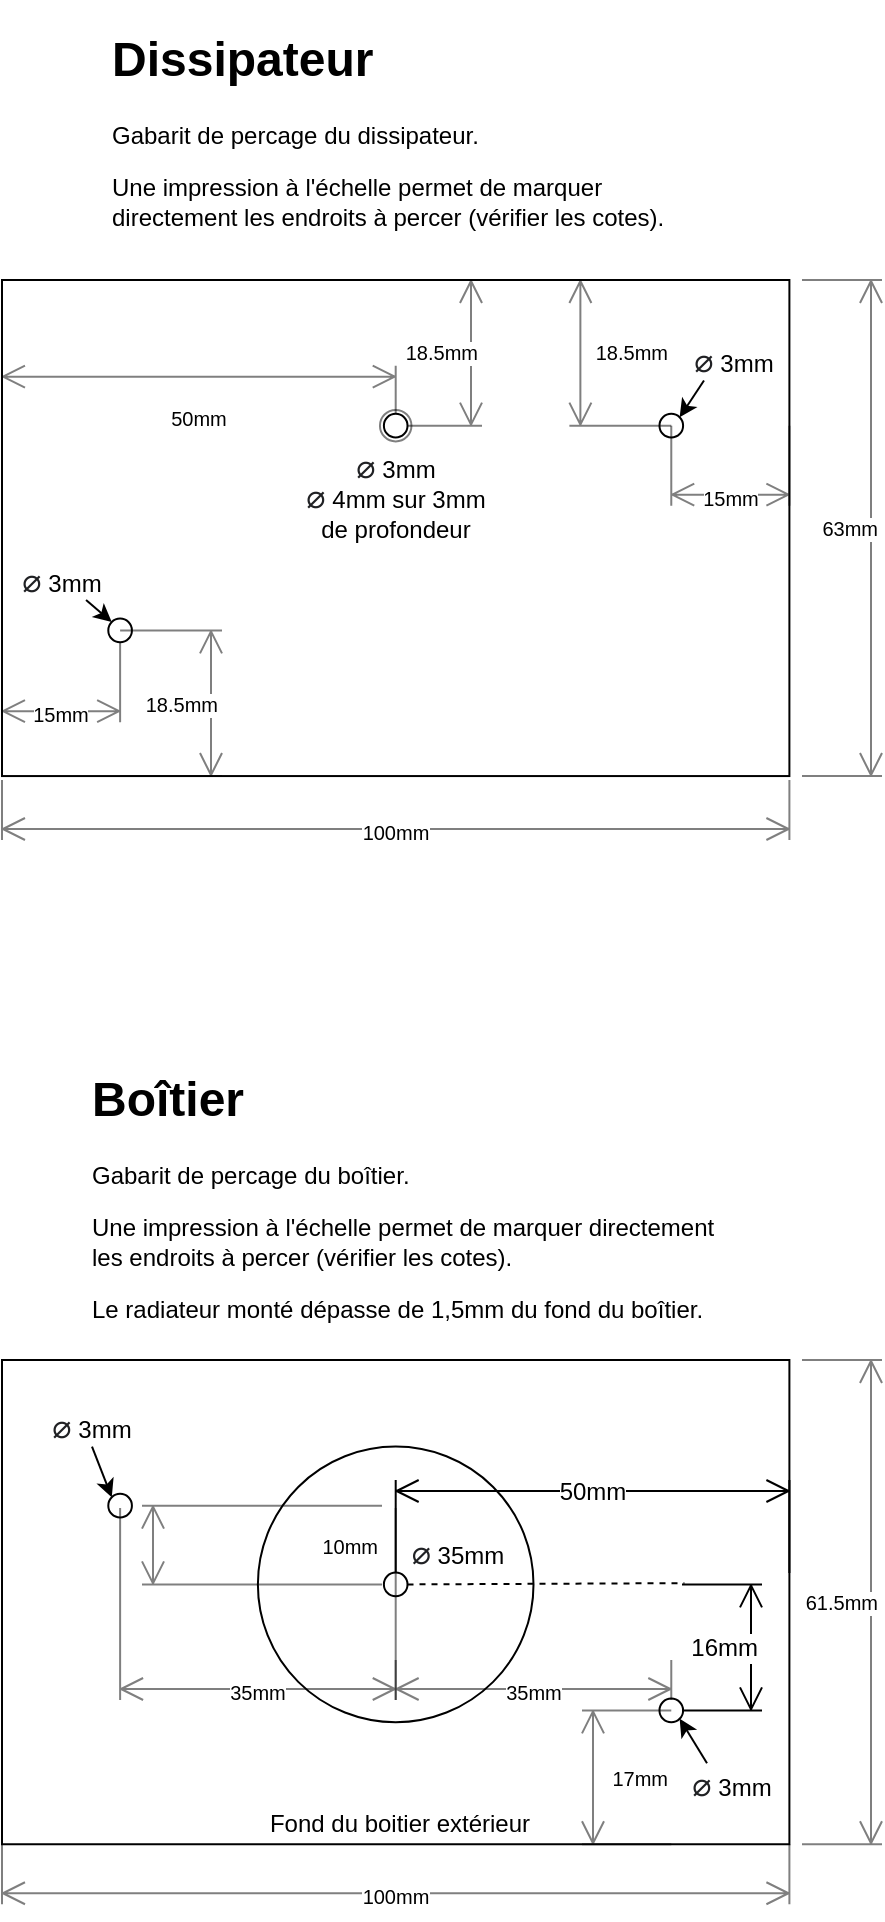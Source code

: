 <mxfile version="20.7.4" type="device"><diagram id="xNe-ogG1WgllEBJfk30h" name="Page-1"><mxGraphModel dx="574" dy="386" grid="1" gridSize="10" guides="1" tooltips="1" connect="1" arrows="1" fold="1" page="1" pageScale="1" pageWidth="827" pageHeight="1169" math="0" shadow="0"><root><mxCell id="0"/><mxCell id="1" parent="0"/><mxCell id="tPSxnPCLNGIQVh9I8IFJ-1" value="" style="group" vertex="1" connectable="0" parent="1"><mxGeometry x="170" y="200" width="440" height="280" as="geometry"/></mxCell><mxCell id="bK37rWSU9gxIQJ1aYP31-6" value="" style="group" parent="tPSxnPCLNGIQVh9I8IFJ-1" vertex="1" connectable="0"><mxGeometry width="393.705" height="248.031" as="geometry"/></mxCell><mxCell id="bK37rWSU9gxIQJ1aYP31-2" value="" style="rounded=0;whiteSpace=wrap;html=1;" parent="bK37rWSU9gxIQJ1aYP31-6" vertex="1"><mxGeometry width="393.7" height="248.031" as="geometry"/></mxCell><mxCell id="bK37rWSU9gxIQJ1aYP31-4" value="" style="ellipse;whiteSpace=wrap;html=1;aspect=fixed;" parent="bK37rWSU9gxIQJ1aYP31-6" vertex="1"><mxGeometry x="328.739" y="66.929" width="11.811" height="11.81" as="geometry"/></mxCell><mxCell id="bK37rWSU9gxIQJ1aYP31-5" value="" style="ellipse;whiteSpace=wrap;html=1;aspect=fixed;" parent="bK37rWSU9gxIQJ1aYP31-6" vertex="1"><mxGeometry x="53.149" y="169.291" width="11.811" height="11.81" as="geometry"/></mxCell><mxCell id="bK37rWSU9gxIQJ1aYP31-8" value="" style="ellipse;whiteSpace=wrap;html=1;aspect=fixed;opacity=50;" parent="bK37rWSU9gxIQJ1aYP31-6" vertex="1"><mxGeometry x="188.976" y="64.96" width="15.75" height="15.748" as="geometry"/></mxCell><mxCell id="bK37rWSU9gxIQJ1aYP31-10" value="&lt;span style=&quot;color: rgb(32, 33, 36); font-family: arial, sans-serif; font-size: 16px; text-align: left; background-color: rgb(255, 255, 255);&quot;&gt;⌀&lt;/span&gt;&amp;nbsp;3mm" style="text;html=1;strokeColor=none;fillColor=none;align=center;verticalAlign=middle;whiteSpace=wrap;rounded=0;opacity=50;" parent="bK37rWSU9gxIQJ1aYP31-6" vertex="1"><mxGeometry x="4.53" y="140" width="50" height="20" as="geometry"/></mxCell><mxCell id="bK37rWSU9gxIQJ1aYP31-11" value="&lt;span style=&quot;color: rgb(32, 33, 36); font-family: arial, sans-serif; font-size: 16px; text-align: left; background-color: rgb(255, 255, 255);&quot;&gt;⌀&lt;/span&gt;&amp;nbsp;3mm" style="text;html=1;strokeColor=none;fillColor=none;align=center;verticalAlign=middle;whiteSpace=wrap;rounded=0;opacity=50;" parent="bK37rWSU9gxIQJ1aYP31-6" vertex="1"><mxGeometry x="340.55" y="30" width="50" height="20" as="geometry"/></mxCell><mxCell id="bK37rWSU9gxIQJ1aYP31-14" value="&lt;span style=&quot;color: rgb(32, 33, 36); font-family: arial, sans-serif; font-size: 16px; text-align: left; background-color: rgb(255, 255, 255);&quot;&gt;⌀&lt;/span&gt;&amp;nbsp;3mm" style="text;html=1;strokeColor=none;fillColor=none;align=center;verticalAlign=middle;whiteSpace=wrap;rounded=0;opacity=50;" parent="bK37rWSU9gxIQJ1aYP31-6" vertex="1"><mxGeometry x="171.85" y="82.83" width="50" height="20" as="geometry"/></mxCell><mxCell id="bK37rWSU9gxIQJ1aYP31-16" value="&lt;span style=&quot;color: rgb(32, 33, 36); font-family: arial, sans-serif; font-size: 16px; text-align: left; background-color: rgb(255, 255, 255);&quot;&gt;⌀&lt;/span&gt;&amp;nbsp;4mm sur 3mm de profondeur" style="text;html=1;strokeColor=none;fillColor=none;align=center;verticalAlign=middle;whiteSpace=wrap;rounded=0;opacity=50;" parent="bK37rWSU9gxIQJ1aYP31-6" vertex="1"><mxGeometry x="146.85" y="100" width="100" height="30" as="geometry"/></mxCell><mxCell id="bK37rWSU9gxIQJ1aYP31-20" value="" style="endArrow=none;dashed=1;html=1;rounded=0;fontSize=10;" parent="bK37rWSU9gxIQJ1aYP31-6" target="bK37rWSU9gxIQJ1aYP31-2" edge="1"><mxGeometry width="50" height="50" relative="1" as="geometry"><mxPoint y="100" as="sourcePoint"/><mxPoint x="220" y="80" as="targetPoint"/></mxGeometry></mxCell><mxCell id="bK37rWSU9gxIQJ1aYP31-23" value="15mm" style="shape=dimension;whiteSpace=wrap;html=1;align=center;points=[];verticalAlign=bottom;spacingBottom=-5;labelBackgroundColor=#ffffff;fontSize=10;opacity=50;" parent="bK37rWSU9gxIQJ1aYP31-6" vertex="1"><mxGeometry y="181.1" width="59.055" height="40" as="geometry"/></mxCell><mxCell id="bK37rWSU9gxIQJ1aYP31-24" value="15mm" style="shape=dimension;whiteSpace=wrap;html=1;align=center;points=[];verticalAlign=bottom;spacingBottom=-5;labelBackgroundColor=#ffffff;fontSize=10;opacity=50;" parent="bK37rWSU9gxIQJ1aYP31-6" vertex="1"><mxGeometry x="334.64" y="72.83" width="59.055" height="40" as="geometry"/></mxCell><mxCell id="bK37rWSU9gxIQJ1aYP31-25" value="50mm" style="shape=dimension;whiteSpace=wrap;html=1;align=center;points=[];verticalAlign=bottom;spacingBottom=-5;labelBackgroundColor=#ffffff;fontSize=10;opacity=50;direction=west;" parent="bK37rWSU9gxIQJ1aYP31-6" vertex="1"><mxGeometry y="42.83" width="196.85" height="30" as="geometry"/></mxCell><mxCell id="bK37rWSU9gxIQJ1aYP31-26" value="18.5mm" style="shape=dimension;direction=north;whiteSpace=wrap;html=1;align=right;points=[];verticalAlign=middle;labelBackgroundColor=#ffffff;fontSize=10;opacity=50;" parent="bK37rWSU9gxIQJ1aYP31-6" vertex="1"><mxGeometry x="59.05" y="175.2" width="50.95" height="72.83" as="geometry"/></mxCell><mxCell id="bK37rWSU9gxIQJ1aYP31-27" value="18.5mm" style="shape=dimension;direction=south;whiteSpace=wrap;html=1;align=right;points=[];verticalAlign=middle;labelBackgroundColor=#ffffff;fontSize=10;opacity=50;" parent="bK37rWSU9gxIQJ1aYP31-6" vertex="1"><mxGeometry x="283.69" width="50.95" height="72.83" as="geometry"/></mxCell><mxCell id="bK37rWSU9gxIQJ1aYP31-28" value="18.5mm" style="shape=dimension;direction=north;whiteSpace=wrap;html=1;align=right;points=[];verticalAlign=middle;labelBackgroundColor=#ffffff;fontSize=10;opacity=50;" parent="bK37rWSU9gxIQJ1aYP31-6" vertex="1"><mxGeometry x="196.85" width="43.15" height="72.83" as="geometry"/></mxCell><mxCell id="bK37rWSU9gxIQJ1aYP31-29" value="" style="endArrow=classic;html=1;rounded=0;fontSize=10;exitX=0.209;exitY=1.011;exitDx=0;exitDy=0;exitPerimeter=0;entryX=1;entryY=0;entryDx=0;entryDy=0;" parent="bK37rWSU9gxIQJ1aYP31-6" source="bK37rWSU9gxIQJ1aYP31-11" target="bK37rWSU9gxIQJ1aYP31-4" edge="1"><mxGeometry width="50" height="50" relative="1" as="geometry"><mxPoint x="150" y="170" as="sourcePoint"/><mxPoint x="200" y="120" as="targetPoint"/></mxGeometry></mxCell><mxCell id="bK37rWSU9gxIQJ1aYP31-30" value="" style="endArrow=classic;html=1;rounded=0;fontSize=10;exitX=0.75;exitY=1;exitDx=0;exitDy=0;entryX=0;entryY=0;entryDx=0;entryDy=0;" parent="bK37rWSU9gxIQJ1aYP31-6" source="bK37rWSU9gxIQJ1aYP31-10" target="bK37rWSU9gxIQJ1aYP31-5" edge="1"><mxGeometry width="50" height="50" relative="1" as="geometry"><mxPoint x="361" y="60.22" as="sourcePoint"/><mxPoint x="348.821" y="78.658" as="targetPoint"/></mxGeometry></mxCell><mxCell id="bK37rWSU9gxIQJ1aYP31-3" value="" style="ellipse;whiteSpace=wrap;html=1;aspect=fixed;" parent="bK37rWSU9gxIQJ1aYP31-6" vertex="1"><mxGeometry x="190.945" y="66.929" width="11.811" height="11.81" as="geometry"/></mxCell><mxCell id="bK37rWSU9gxIQJ1aYP31-34" value="100mm" style="shape=dimension;whiteSpace=wrap;html=1;align=center;points=[];verticalAlign=bottom;spacingBottom=-5;labelBackgroundColor=#ffffff;fontSize=10;opacity=50;" parent="tPSxnPCLNGIQVh9I8IFJ-1" vertex="1"><mxGeometry y="250" width="393.7" height="30" as="geometry"/></mxCell><mxCell id="bK37rWSU9gxIQJ1aYP31-35" value="63mm" style="shape=dimension;direction=north;whiteSpace=wrap;html=1;align=right;points=[];verticalAlign=middle;labelBackgroundColor=#ffffff;fontSize=10;opacity=50;" parent="tPSxnPCLNGIQVh9I8IFJ-1" vertex="1"><mxGeometry x="400" width="40" height="248.031" as="geometry"/></mxCell><mxCell id="tPSxnPCLNGIQVh9I8IFJ-2" value="&lt;h1&gt;Dissipateur&lt;/h1&gt;&lt;p&gt;Gabarit de percage du dissipateur.&lt;/p&gt;&lt;p&gt;Une impression à l'échelle permet de marquer directement les endroits à percer (vérifier les cotes).&lt;/p&gt;" style="text;html=1;strokeColor=none;fillColor=none;spacing=5;spacingTop=-20;whiteSpace=wrap;overflow=hidden;rounded=0;" vertex="1" parent="1"><mxGeometry x="220" y="70" width="300" height="120" as="geometry"/></mxCell><mxCell id="tPSxnPCLNGIQVh9I8IFJ-3" value="" style="group" vertex="1" connectable="0" parent="1"><mxGeometry x="170" y="740" width="440" height="280" as="geometry"/></mxCell><mxCell id="tPSxnPCLNGIQVh9I8IFJ-24" value="100mm" style="shape=dimension;whiteSpace=wrap;html=1;align=center;points=[];verticalAlign=bottom;spacingBottom=-5;labelBackgroundColor=#ffffff;fontSize=10;opacity=50;" vertex="1" parent="tPSxnPCLNGIQVh9I8IFJ-3"><mxGeometry y="242.13" width="393.7" height="30" as="geometry"/></mxCell><mxCell id="tPSxnPCLNGIQVh9I8IFJ-25" value="61.5mm" style="shape=dimension;direction=north;whiteSpace=wrap;html=1;align=right;points=[];verticalAlign=middle;labelBackgroundColor=#ffffff;fontSize=10;opacity=50;" vertex="1" parent="tPSxnPCLNGIQVh9I8IFJ-3"><mxGeometry x="400" width="40" height="242.125" as="geometry"/></mxCell><mxCell id="tPSxnPCLNGIQVh9I8IFJ-4" value="" style="group" vertex="1" connectable="0" parent="tPSxnPCLNGIQVh9I8IFJ-3"><mxGeometry width="393.705" height="251.1" as="geometry"/></mxCell><mxCell id="tPSxnPCLNGIQVh9I8IFJ-5" value="" style="rounded=0;whiteSpace=wrap;html=1;" vertex="1" parent="tPSxnPCLNGIQVh9I8IFJ-4"><mxGeometry width="393.7" height="242.125" as="geometry"/></mxCell><mxCell id="tPSxnPCLNGIQVh9I8IFJ-6" value="" style="ellipse;whiteSpace=wrap;html=1;aspect=fixed;" vertex="1" parent="tPSxnPCLNGIQVh9I8IFJ-4"><mxGeometry x="53.149" y="66.929" width="11.811" height="11.81" as="geometry"/></mxCell><mxCell id="tPSxnPCLNGIQVh9I8IFJ-7" value="" style="ellipse;whiteSpace=wrap;html=1;aspect=fixed;" vertex="1" parent="tPSxnPCLNGIQVh9I8IFJ-4"><mxGeometry x="328.739" y="169.291" width="11.811" height="11.81" as="geometry"/></mxCell><mxCell id="tPSxnPCLNGIQVh9I8IFJ-8" value="" style="ellipse;whiteSpace=wrap;html=1;aspect=fixed;" vertex="1" parent="tPSxnPCLNGIQVh9I8IFJ-4"><mxGeometry x="127.946" y="43.307" width="137.81" height="137.795" as="geometry"/></mxCell><mxCell id="tPSxnPCLNGIQVh9I8IFJ-9" value="&lt;span style=&quot;color: rgb(32, 33, 36); font-family: arial, sans-serif; font-size: 16px; text-align: left; background-color: rgb(255, 255, 255);&quot;&gt;⌀&lt;/span&gt;&amp;nbsp;3mm" style="text;html=1;strokeColor=none;fillColor=none;align=center;verticalAlign=middle;whiteSpace=wrap;rounded=0;opacity=50;" vertex="1" parent="tPSxnPCLNGIQVh9I8IFJ-4"><mxGeometry x="340" y="201.62" width="50" height="20" as="geometry"/></mxCell><mxCell id="tPSxnPCLNGIQVh9I8IFJ-10" value="&lt;span style=&quot;color: rgb(32, 33, 36); font-family: arial, sans-serif; font-size: 16px; text-align: left; background-color: rgb(255, 255, 255);&quot;&gt;⌀&lt;/span&gt;&amp;nbsp;3mm" style="text;html=1;strokeColor=none;fillColor=none;align=center;verticalAlign=middle;whiteSpace=wrap;rounded=0;opacity=50;" vertex="1" parent="tPSxnPCLNGIQVh9I8IFJ-4"><mxGeometry x="20.0" y="23.31" width="50" height="20" as="geometry"/></mxCell><mxCell id="tPSxnPCLNGIQVh9I8IFJ-11" value="&lt;span style=&quot;color: rgb(32, 33, 36); font-family: arial, sans-serif; font-size: 16px; text-align: left; background-color: rgb(255, 255, 255);&quot;&gt;⌀&lt;/span&gt;&amp;nbsp;35mm" style="text;html=1;strokeColor=none;fillColor=none;align=center;verticalAlign=middle;whiteSpace=wrap;rounded=0;opacity=50;" vertex="1" parent="tPSxnPCLNGIQVh9I8IFJ-4"><mxGeometry x="202.76" y="86.3" width="50" height="20" as="geometry"/></mxCell><mxCell id="tPSxnPCLNGIQVh9I8IFJ-13" value="" style="endArrow=none;dashed=1;html=1;rounded=0;fontSize=10;" edge="1" parent="tPSxnPCLNGIQVh9I8IFJ-4" target="tPSxnPCLNGIQVh9I8IFJ-5"><mxGeometry width="50" height="50" relative="1" as="geometry"><mxPoint y="100" as="sourcePoint"/><mxPoint x="220" y="80" as="targetPoint"/></mxGeometry></mxCell><mxCell id="tPSxnPCLNGIQVh9I8IFJ-18" value="10mm" style="shape=dimension;direction=south;whiteSpace=wrap;html=1;align=right;points=[];verticalAlign=middle;labelBackgroundColor=#ffffff;fontSize=10;opacity=50;" vertex="1" parent="tPSxnPCLNGIQVh9I8IFJ-4"><mxGeometry x="70" y="72.834" width="120" height="39.37" as="geometry"/></mxCell><mxCell id="tPSxnPCLNGIQVh9I8IFJ-20" value="" style="endArrow=classic;html=1;rounded=0;fontSize=10;entryX=0;entryY=0;entryDx=0;entryDy=0;exitX=0.5;exitY=1;exitDx=0;exitDy=0;" edge="1" parent="tPSxnPCLNGIQVh9I8IFJ-4" source="tPSxnPCLNGIQVh9I8IFJ-10" target="tPSxnPCLNGIQVh9I8IFJ-6"><mxGeometry width="50" height="50" relative="1" as="geometry"><mxPoint x="40" y="90" as="sourcePoint"/><mxPoint x="200" y="120" as="targetPoint"/></mxGeometry></mxCell><mxCell id="tPSxnPCLNGIQVh9I8IFJ-21" value="" style="endArrow=classic;html=1;rounded=0;fontSize=10;exitX=0.25;exitY=0;exitDx=0;exitDy=0;entryX=1;entryY=1;entryDx=0;entryDy=0;" edge="1" parent="tPSxnPCLNGIQVh9I8IFJ-4" source="tPSxnPCLNGIQVh9I8IFJ-9" target="tPSxnPCLNGIQVh9I8IFJ-7"><mxGeometry width="50" height="50" relative="1" as="geometry"><mxPoint x="361" y="60.22" as="sourcePoint"/><mxPoint x="348.821" y="78.658" as="targetPoint"/></mxGeometry></mxCell><mxCell id="tPSxnPCLNGIQVh9I8IFJ-28" value="Fond du boitier extérieur" style="text;html=1;strokeColor=none;fillColor=none;align=center;verticalAlign=middle;whiteSpace=wrap;rounded=0;" vertex="1" parent="tPSxnPCLNGIQVh9I8IFJ-4"><mxGeometry x="127.95" y="221.62" width="142.05" height="21.1" as="geometry"/></mxCell><mxCell id="tPSxnPCLNGIQVh9I8IFJ-31" value="" style="ellipse;whiteSpace=wrap;html=1;aspect=fixed;" vertex="1" parent="tPSxnPCLNGIQVh9I8IFJ-4"><mxGeometry x="190.945" y="106.299" width="11.811" height="11.81" as="geometry"/></mxCell><mxCell id="tPSxnPCLNGIQVh9I8IFJ-27" value="50mm" style="shape=dimension;direction=west;whiteSpace=wrap;html=1;align=center;points=[];verticalAlign=top;spacingTop=-8;labelBackgroundColor=#ffffff" vertex="1" parent="tPSxnPCLNGIQVh9I8IFJ-4"><mxGeometry x="196.85" y="60" width="196.85" height="46.5" as="geometry"/></mxCell><mxCell id="tPSxnPCLNGIQVh9I8IFJ-14" value="35mm" style="shape=dimension;whiteSpace=wrap;html=1;align=center;points=[];verticalAlign=bottom;spacingBottom=-5;labelBackgroundColor=#ffffff;fontSize=10;opacity=50;" vertex="1" parent="tPSxnPCLNGIQVh9I8IFJ-4"><mxGeometry x="59.06" y="74.02" width="137.79" height="95.98" as="geometry"/></mxCell><mxCell id="tPSxnPCLNGIQVh9I8IFJ-32" value="35mm" style="shape=dimension;whiteSpace=wrap;html=1;align=center;points=[];verticalAlign=bottom;spacingBottom=-5;labelBackgroundColor=#ffffff;fontSize=10;opacity=50;" vertex="1" parent="tPSxnPCLNGIQVh9I8IFJ-4"><mxGeometry x="196.85" y="150" width="137.79" height="20" as="geometry"/></mxCell><mxCell id="tPSxnPCLNGIQVh9I8IFJ-33" value="17mm" style="shape=dimension;direction=south;whiteSpace=wrap;html=1;align=right;points=[];verticalAlign=middle;labelBackgroundColor=#ffffff;fontSize=10;opacity=50;" vertex="1" parent="tPSxnPCLNGIQVh9I8IFJ-4"><mxGeometry x="290" y="175.2" width="44.64" height="66.929" as="geometry"/></mxCell><mxCell id="tPSxnPCLNGIQVh9I8IFJ-34" value="16mm" style="shape=dimension;direction=north;whiteSpace=wrap;html=1;align=right;points=[];verticalAlign=middle;labelBackgroundColor=#ffffff" vertex="1" parent="tPSxnPCLNGIQVh9I8IFJ-4"><mxGeometry x="340" y="112.2" width="40" height="62.99" as="geometry"/></mxCell><mxCell id="tPSxnPCLNGIQVh9I8IFJ-35" value="" style="endArrow=none;dashed=1;html=1;rounded=0;entryX=1.01;entryY=0.03;entryDx=0;entryDy=0;entryPerimeter=0;exitX=1;exitY=0.5;exitDx=0;exitDy=0;" edge="1" parent="tPSxnPCLNGIQVh9I8IFJ-4" source="tPSxnPCLNGIQVh9I8IFJ-31" target="tPSxnPCLNGIQVh9I8IFJ-34"><mxGeometry width="50" height="50" relative="1" as="geometry"><mxPoint x="210" y="190" as="sourcePoint"/><mxPoint x="260" y="140" as="targetPoint"/></mxGeometry></mxCell><mxCell id="tPSxnPCLNGIQVh9I8IFJ-26" value="&lt;h1&gt;Boîtier&lt;/h1&gt;&lt;p&gt;Gabarit de percage du boîtier.&lt;/p&gt;&lt;p&gt;Une impression à l'échelle permet de marquer directement les endroits à percer (vérifier les cotes).&lt;/p&gt;&lt;p&gt;Le radiateur monté dépasse de 1,5mm du fond du boîtier.&lt;/p&gt;" style="text;html=1;strokeColor=none;fillColor=none;spacing=5;spacingTop=-20;whiteSpace=wrap;overflow=hidden;rounded=0;" vertex="1" parent="1"><mxGeometry x="210" y="590" width="330" height="140" as="geometry"/></mxCell></root></mxGraphModel></diagram></mxfile>